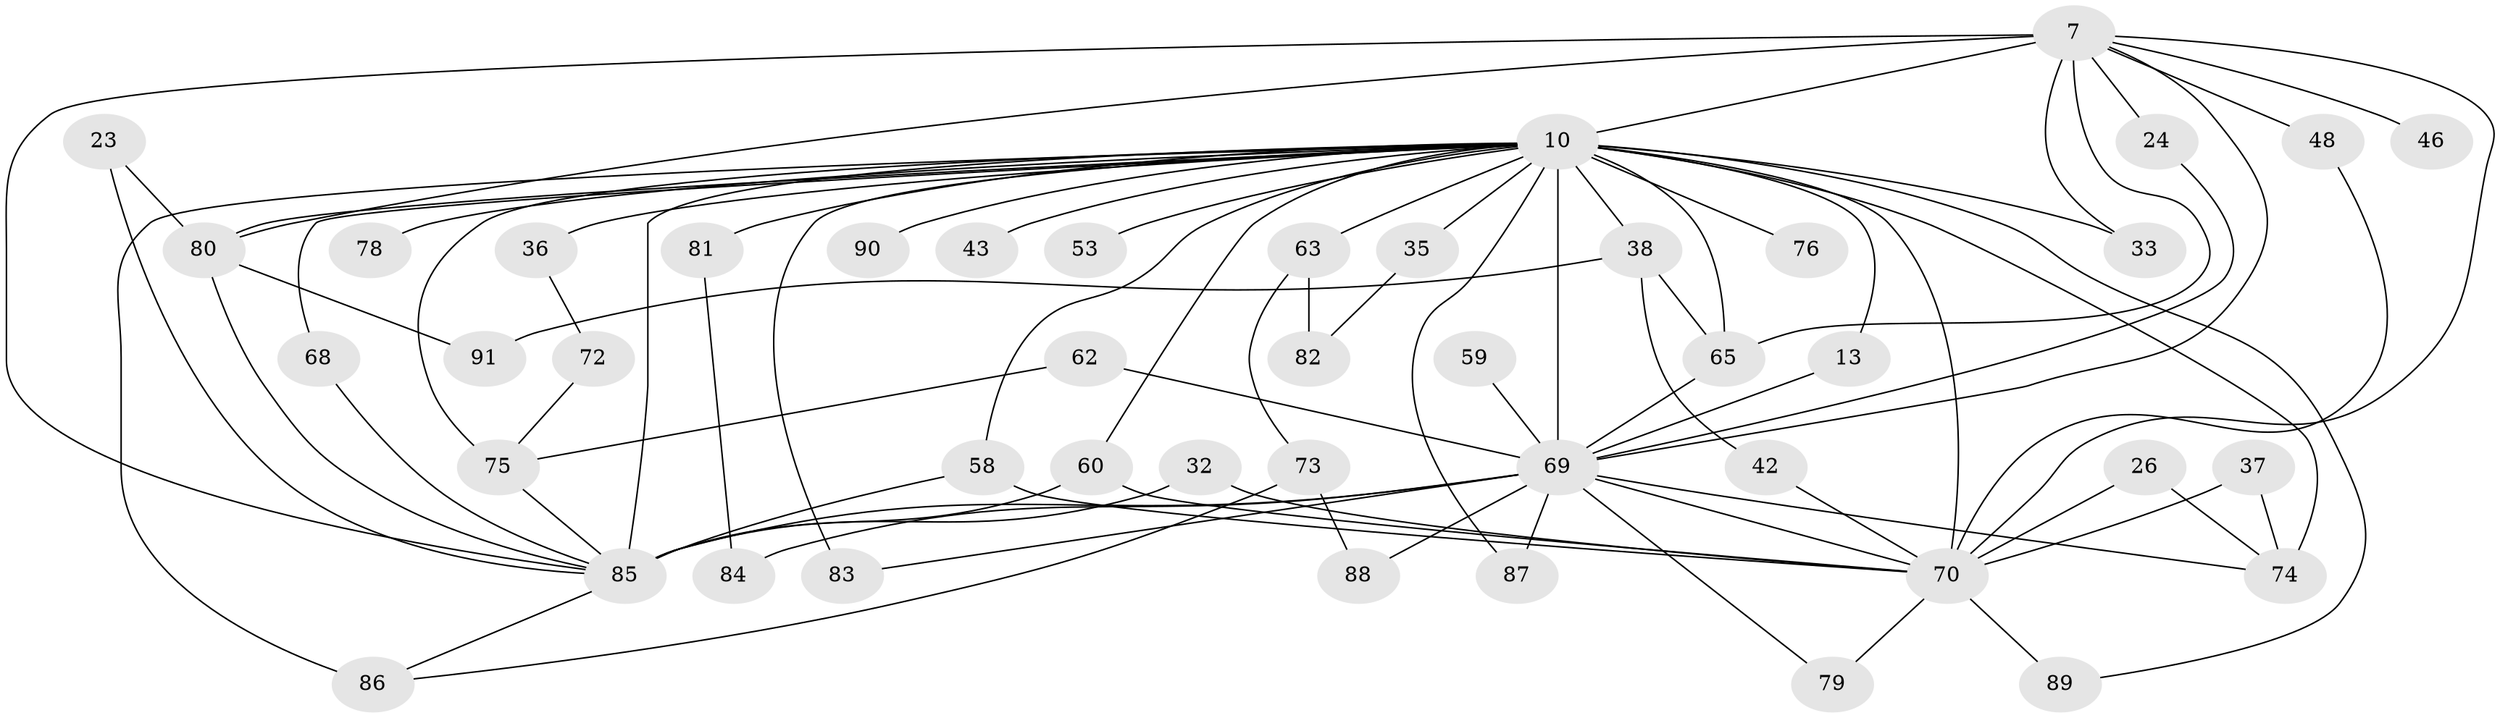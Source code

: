 // original degree distribution, {13: 0.01098901098901099, 25: 0.01098901098901099, 16: 0.01098901098901099, 15: 0.02197802197802198, 20: 0.01098901098901099, 14: 0.01098901098901099, 26: 0.01098901098901099, 19: 0.01098901098901099, 24: 0.01098901098901099, 4: 0.0989010989010989, 6: 0.054945054945054944, 2: 0.5604395604395604, 8: 0.01098901098901099, 5: 0.03296703296703297, 3: 0.13186813186813187}
// Generated by graph-tools (version 1.1) at 2025/43/03/09/25 04:43:31]
// undirected, 45 vertices, 82 edges
graph export_dot {
graph [start="1"]
  node [color=gray90,style=filled];
  7 [super="+1"];
  10 [super="+6+8"];
  13;
  23;
  24;
  26 [super="+18"];
  32;
  33;
  35;
  36;
  37;
  38 [super="+16+30+28"];
  42;
  43;
  46;
  48;
  53 [super="+52"];
  58 [super="+50"];
  59;
  60 [super="+29"];
  62;
  63 [super="+12"];
  65 [super="+56+55"];
  68 [super="+54"];
  69 [super="+9"];
  70 [super="+5"];
  72;
  73 [super="+66"];
  74 [super="+51+11"];
  75 [super="+40+49"];
  76 [super="+61"];
  78;
  79;
  80 [super="+22+77"];
  81 [super="+64"];
  82;
  83 [super="+71+41"];
  84;
  85 [super="+17+20+67"];
  86 [super="+34+57"];
  87;
  88;
  89;
  90 [super="+47"];
  91;
  7 -- 10 [weight=8];
  7 -- 24;
  7 -- 46 [weight=2];
  7 -- 65;
  7 -- 33;
  7 -- 48;
  7 -- 80 [weight=2];
  7 -- 69 [weight=4];
  7 -- 85;
  7 -- 70 [weight=4];
  10 -- 13;
  10 -- 33;
  10 -- 35 [weight=2];
  10 -- 43 [weight=2];
  10 -- 63 [weight=3];
  10 -- 70 [weight=9];
  10 -- 78 [weight=2];
  10 -- 83 [weight=3];
  10 -- 69 [weight=9];
  10 -- 89;
  10 -- 36 [weight=2];
  10 -- 90 [weight=3];
  10 -- 76 [weight=4];
  10 -- 38 [weight=5];
  10 -- 68 [weight=2];
  10 -- 74 [weight=3];
  10 -- 80 [weight=3];
  10 -- 81 [weight=3];
  10 -- 86 [weight=3];
  10 -- 87;
  10 -- 53 [weight=3];
  10 -- 58 [weight=2];
  10 -- 60 [weight=2];
  10 -- 75 [weight=3];
  10 -- 85;
  10 -- 65;
  13 -- 69;
  23 -- 80;
  23 -- 85;
  24 -- 69;
  26 -- 74;
  26 -- 70 [weight=2];
  32 -- 85;
  32 -- 70;
  35 -- 82;
  36 -- 72;
  37 -- 74;
  37 -- 70;
  38 -- 42;
  38 -- 91;
  38 -- 65;
  42 -- 70;
  48 -- 70;
  58 -- 85;
  58 -- 70;
  59 -- 69;
  60 -- 85;
  60 -- 70;
  62 -- 69;
  62 -- 75;
  63 -- 73 [weight=2];
  63 -- 82;
  65 -- 69;
  68 -- 85 [weight=2];
  69 -- 79;
  69 -- 84;
  69 -- 87;
  69 -- 88;
  69 -- 85 [weight=4];
  69 -- 83;
  69 -- 74;
  69 -- 70 [weight=4];
  70 -- 79;
  70 -- 89;
  72 -- 75;
  73 -- 88;
  73 -- 86 [weight=2];
  75 -- 85;
  80 -- 91;
  80 -- 85;
  81 -- 84;
  85 -- 86;
}
